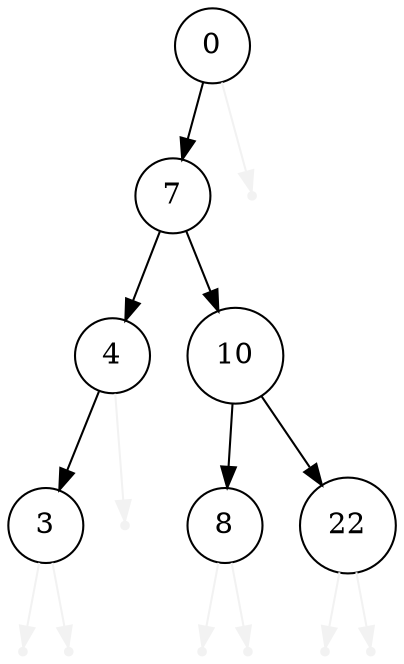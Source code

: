digraph G {
	node [shape=circle];
	"52" [label="0"];
	"52" -> "53";
	"53" [label="7"];
	"53" -> "55";
	"55" [label="4"];
	"55" -> "57";
	"57" [label="3"];
	"57" -> "57l" [color=gray95];
	"57l" [shape=point, color=gray95];
	"57" -> "57r" [color=gray95];
	"57r" [shape=point, color=gray95];
	"55" -> "55r" [color=gray95];
	"55r" [shape=point, color=gray95];
	"53" -> "59";
	"59" [label="10"];
	"59" -> "61";
	"61" [label="8"];
	"61" -> "61l" [color=gray95];
	"61l" [shape=point, color=gray95];
	"61" -> "61r" [color=gray95];
	"61r" [shape=point, color=gray95];
	"59" -> "63";
	"63" [label="22"];
	"63" -> "63l" [color=gray95];
	"63l" [shape=point, color=gray95];
	"63" -> "63r" [color=gray95];
	"63r" [shape=point, color=gray95];
	"52" -> "52r" [color=gray95];
	"52r" [shape=point, color=gray95];
}
